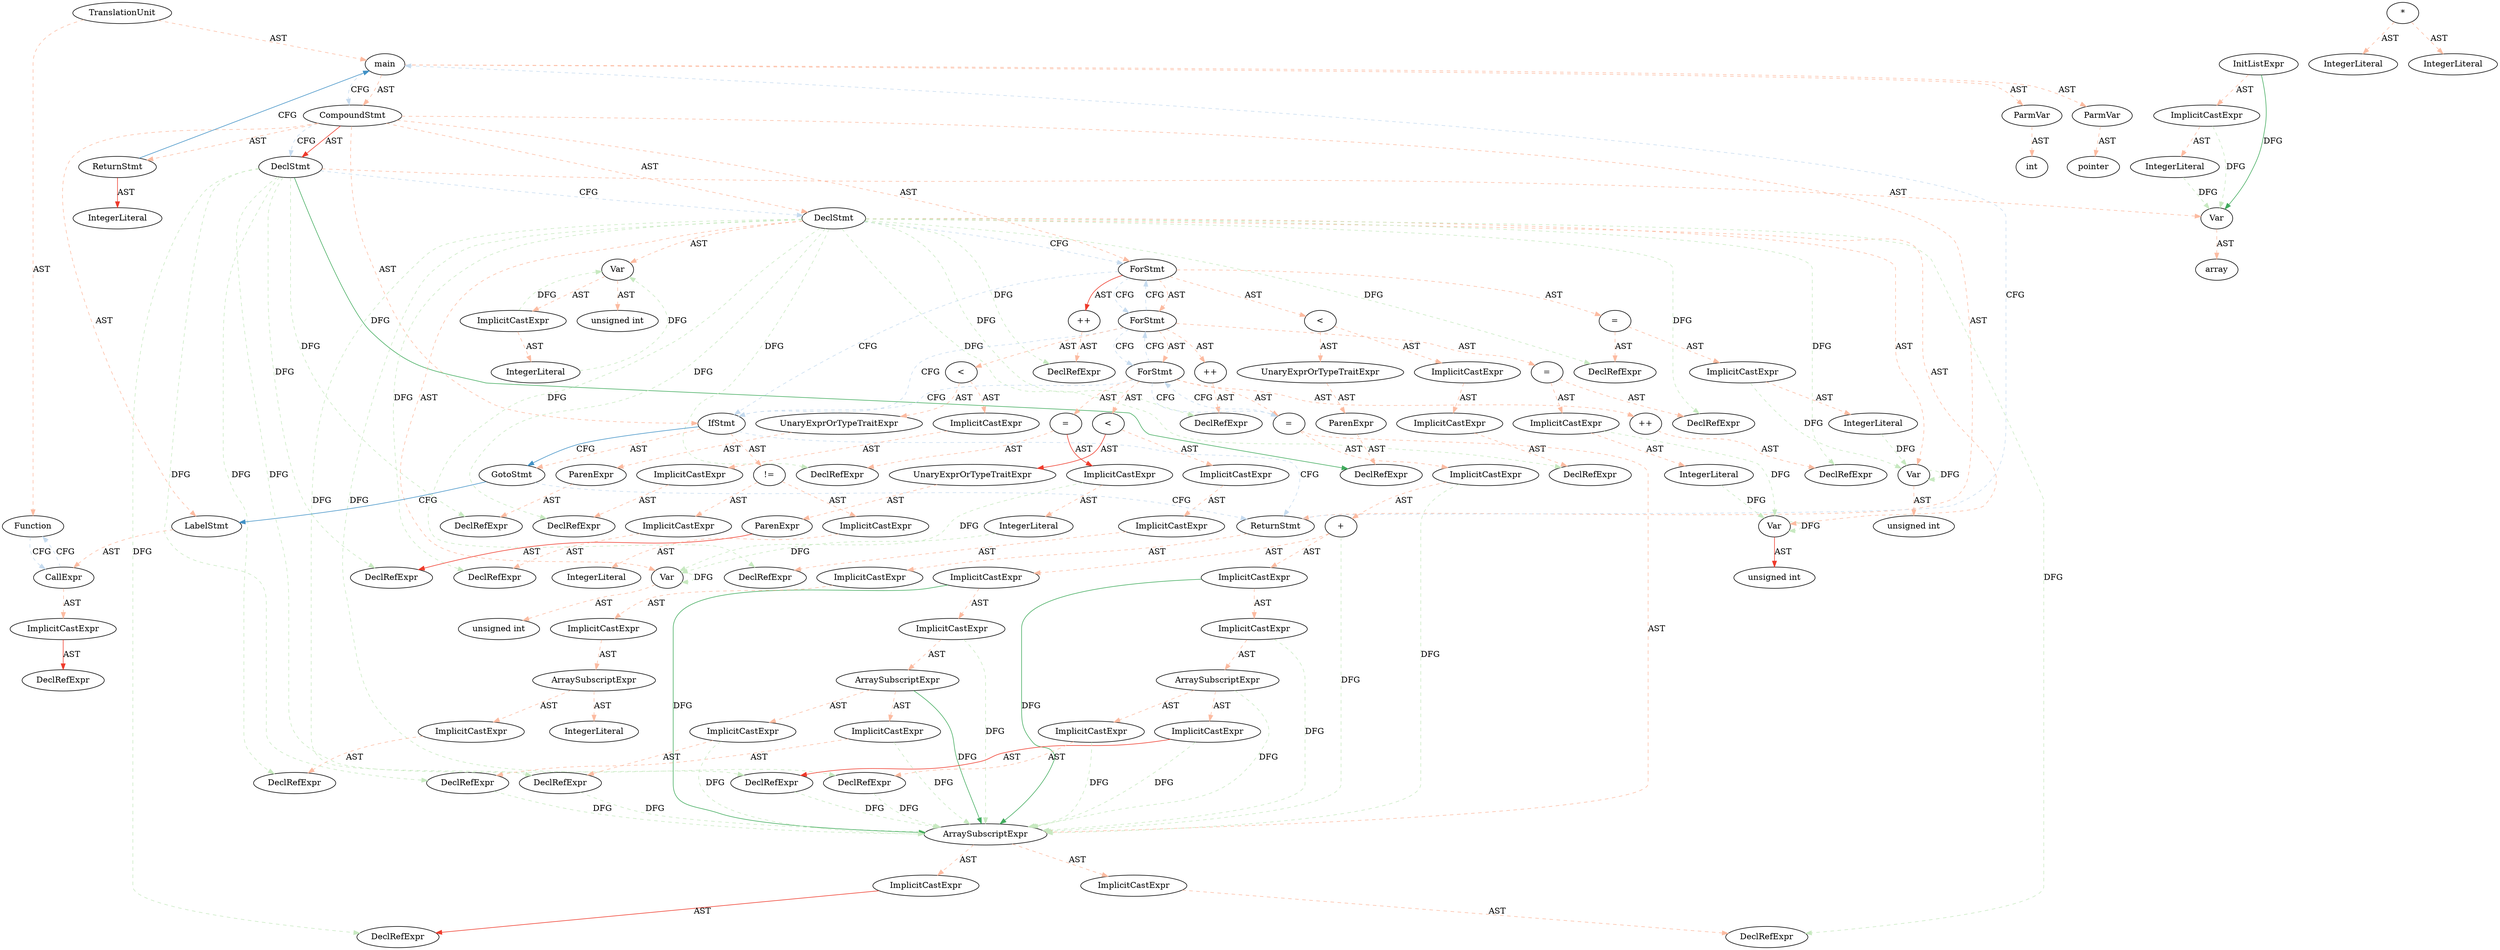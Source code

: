 digraph "" {
	node [label="\N"];
	0	[label=TranslationUnit];
	1	[label=Function];
	0 -> 1	[key=0,
		color=3,
		colorscheme=reds8,
		label=AST,
		style=dashed];
	2	[label=main];
	0 -> 2	[key=0,
		color=3,
		colorscheme=reds8,
		label=AST,
		style=dashed];
	107	[label=CallExpr];
	1 -> 107	[key=0,
		color=3,
		colorscheme=blues8,
		label=CFG,
		style=dashed];
	3	[label=ParmVar];
	2 -> 3	[key=0,
		color=3,
		colorscheme=reds8,
		label=AST,
		style=dashed];
	4	[label=ParmVar];
	2 -> 4	[key=0,
		color=3,
		colorscheme=reds8,
		label=AST,
		style=dashed];
	7	[label=CompoundStmt];
	2 -> 7	[key=0,
		color=3,
		colorscheme=reds8,
		label=AST,
		style=dashed];
	2 -> 7	[key=1,
		color=3,
		colorscheme=blues8,
		label=CFG,
		style=dashed];
	5	[label=int];
	3 -> 5	[key=0,
		color=3,
		colorscheme=reds8,
		label=AST,
		style=dashed];
	6	[label=pointer];
	4 -> 6	[key=0,
		color=3,
		colorscheme=reds8,
		label=AST,
		style=dashed];
	8	[label=DeclStmt];
	7 -> 8	[key=0,
		color=6,
		colorscheme=reds8,
		label=AST,
		style=solid];
	7 -> 8	[key=1,
		color=3,
		colorscheme=blues8,
		label=CFG,
		style=dashed];
	17	[label=DeclStmt];
	7 -> 17	[key=0,
		color=3,
		colorscheme=reds8,
		label=AST,
		style=dashed];
	28	[label=ForStmt];
	7 -> 28	[key=0,
		color=3,
		colorscheme=reds8,
		label=AST,
		style=dashed];
	92	[label=IfStmt];
	7 -> 92	[key=0,
		color=3,
		colorscheme=reds8,
		label=AST,
		style=dashed];
	99	[label=ReturnStmt];
	7 -> 99	[key=0,
		color=3,
		colorscheme=reds8,
		label=AST,
		style=dashed];
	106	[label=LabelStmt];
	7 -> 106	[key=0,
		color=3,
		colorscheme=reds8,
		label=AST,
		style=dashed];
	110	[label=ReturnStmt];
	7 -> 110	[key=0,
		color=3,
		colorscheme=reds8,
		label=AST,
		style=dashed];
	9	[label=Var];
	8 -> 9	[key=0,
		color=3,
		colorscheme=reds8,
		label=AST,
		style=dashed];
	8 -> 17	[key=0,
		color=3,
		colorscheme=blues8,
		label=CFG,
		style=dashed];
	39	[label=DeclRefExpr];
	8 -> 39	[key=0,
		color=6,
		colorscheme=greens8,
		label=DFG,
		style=solid];
	53	[label=DeclRefExpr];
	8 -> 53	[key=0,
		color=3,
		colorscheme=greens8,
		label=DFG,
		style=dashed];
	67	[label=DeclRefExpr];
	8 -> 67	[key=0,
		color=3,
		colorscheme=greens8,
		label=DFG,
		style=dashed];
	73	[label=DeclRefExpr];
	8 -> 73	[key=0,
		color=3,
		colorscheme=greens8,
		label=DFG,
		style=dashed];
	82	[label=DeclRefExpr];
	8 -> 82	[key=0,
		color=3,
		colorscheme=greens8,
		label=DFG,
		style=dashed];
	89	[label=DeclRefExpr];
	8 -> 89	[key=0,
		color=3,
		colorscheme=greens8,
		label=DFG,
		style=dashed];
	104	[label=DeclRefExpr];
	8 -> 104	[key=0,
		color=3,
		colorscheme=greens8,
		label=DFG,
		style=dashed];
	10	[label=array];
	9 -> 10	[key=0,
		color=3,
		colorscheme=reds8,
		label=AST,
		style=dashed];
	11	[label="*"];
	12	[label=IntegerLiteral];
	11 -> 12	[key=0,
		color=3,
		colorscheme=reds8,
		label=AST,
		style=dashed];
	13	[label=IntegerLiteral];
	11 -> 13	[key=0,
		color=3,
		colorscheme=reds8,
		label=AST,
		style=dashed];
	14	[label=InitListExpr];
	14 -> 9	[key=0,
		color=6,
		colorscheme=greens8,
		label=DFG,
		style=solid];
	15	[label=ImplicitCastExpr];
	14 -> 15	[key=0,
		color=3,
		colorscheme=reds8,
		label=AST,
		style=dashed];
	15 -> 9	[key=0,
		color=3,
		colorscheme=greens8,
		label=DFG,
		style=dashed];
	16	[label=IntegerLiteral];
	15 -> 16	[key=0,
		color=3,
		colorscheme=reds8,
		label=AST,
		style=dashed];
	16 -> 9	[key=0,
		color=3,
		colorscheme=greens8,
		label=DFG,
		style=dashed];
	18	[label=Var];
	17 -> 18	[key=0,
		color=3,
		colorscheme=reds8,
		label=AST,
		style=dashed];
	22	[label=Var];
	17 -> 22	[key=0,
		color=3,
		colorscheme=reds8,
		label=AST,
		style=dashed];
	24	[label=Var];
	17 -> 24	[key=0,
		color=3,
		colorscheme=reds8,
		label=AST,
		style=dashed];
	26	[label=Var];
	17 -> 26	[key=0,
		color=3,
		colorscheme=reds8,
		label=AST,
		style=dashed];
	17 -> 28	[key=0,
		color=3,
		colorscheme=blues8,
		label=CFG,
		style=dashed];
	30	[label=DeclRefExpr];
	17 -> 30	[key=0,
		color=3,
		colorscheme=greens8,
		label=DFG,
		style=dashed];
	36	[label=DeclRefExpr];
	17 -> 36	[key=0,
		color=3,
		colorscheme=greens8,
		label=DFG,
		style=dashed];
	41	[label=DeclRefExpr];
	17 -> 41	[key=0,
		color=3,
		colorscheme=greens8,
		label=DFG,
		style=dashed];
	44	[label=DeclRefExpr];
	17 -> 44	[key=0,
		color=3,
		colorscheme=greens8,
		label=DFG,
		style=dashed];
	50	[label=DeclRefExpr];
	17 -> 50	[key=0,
		color=3,
		colorscheme=greens8,
		label=DFG,
		style=dashed];
	55	[label=DeclRefExpr];
	17 -> 55	[key=0,
		color=3,
		colorscheme=greens8,
		label=DFG,
		style=dashed];
	58	[label=DeclRefExpr];
	17 -> 58	[key=0,
		color=3,
		colorscheme=greens8,
		label=DFG,
		style=dashed];
	64	[label=DeclRefExpr];
	17 -> 64	[key=0,
		color=3,
		colorscheme=greens8,
		label=DFG,
		style=dashed];
	69	[label=DeclRefExpr];
	17 -> 69	[key=0,
		color=3,
		colorscheme=greens8,
		label=DFG,
		style=dashed];
	75	[label=DeclRefExpr];
	17 -> 75	[key=0,
		color=3,
		colorscheme=greens8,
		label=DFG,
		style=dashed];
	84	[label=DeclRefExpr];
	17 -> 84	[key=0,
		color=3,
		colorscheme=greens8,
		label=DFG,
		style=dashed];
	91	[label=DeclRefExpr];
	17 -> 91	[key=0,
		color=3,
		colorscheme=greens8,
		label=DFG,
		style=dashed];
	95	[label=DeclRefExpr];
	17 -> 95	[key=0,
		color=3,
		colorscheme=greens8,
		label=DFG,
		style=dashed];
	19	[label="unsigned int"];
	18 -> 19	[key=0,
		color=3,
		colorscheme=reds8,
		label=AST,
		style=dashed];
	20	[label=ImplicitCastExpr];
	18 -> 20	[key=0,
		color=3,
		colorscheme=reds8,
		label=AST,
		style=dashed];
	20 -> 18	[key=0,
		color=3,
		colorscheme=greens8,
		label=DFG,
		style=dashed];
	21	[label=IntegerLiteral];
	20 -> 21	[key=0,
		color=3,
		colorscheme=reds8,
		label=AST,
		style=dashed];
	21 -> 18	[key=0,
		color=3,
		colorscheme=greens8,
		label=DFG,
		style=dashed];
	22 -> 22	[key=0,
		color=3,
		colorscheme=greens8,
		label=DFG,
		style=dashed];
	23	[label="unsigned int"];
	22 -> 23	[key=0,
		color=3,
		colorscheme=reds8,
		label=AST,
		style=dashed];
	24 -> 24	[key=0,
		color=3,
		colorscheme=greens8,
		label=DFG,
		style=dashed];
	25	[label="unsigned int"];
	24 -> 25	[key=0,
		color=6,
		colorscheme=reds8,
		label=AST,
		style=solid];
	26 -> 26	[key=0,
		color=3,
		colorscheme=greens8,
		label=DFG,
		style=dashed];
	27	[label="unsigned int"];
	26 -> 27	[key=0,
		color=3,
		colorscheme=reds8,
		label=AST,
		style=dashed];
	29	[label="="];
	28 -> 29	[key=0,
		color=3,
		colorscheme=reds8,
		label=AST,
		style=dashed];
	33	[label="<"];
	28 -> 33	[key=0,
		color=3,
		colorscheme=reds8,
		label=AST,
		style=dashed];
	40	[label="++"];
	28 -> 40	[key=0,
		color=6,
		colorscheme=reds8,
		label=AST,
		style=solid];
	42	[label=ForStmt];
	28 -> 42	[key=0,
		color=3,
		colorscheme=reds8,
		label=AST,
		style=dashed];
	28 -> 42	[key=1,
		color=3,
		colorscheme=blues8,
		label=CFG,
		style=dashed];
	28 -> 92	[key=0,
		color=3,
		colorscheme=blues8,
		label=CFG,
		style=dashed];
	29 -> 30	[key=0,
		color=3,
		colorscheme=reds8,
		label=AST,
		style=dashed];
	31	[label=ImplicitCastExpr];
	29 -> 31	[key=0,
		color=3,
		colorscheme=reds8,
		label=AST,
		style=dashed];
	31 -> 22	[key=0,
		color=3,
		colorscheme=greens8,
		label=DFG,
		style=dashed];
	32	[label=IntegerLiteral];
	31 -> 32	[key=0,
		color=3,
		colorscheme=reds8,
		label=AST,
		style=dashed];
	32 -> 22	[key=0,
		color=3,
		colorscheme=greens8,
		label=DFG,
		style=dashed];
	34	[label=ImplicitCastExpr];
	33 -> 34	[key=0,
		color=3,
		colorscheme=reds8,
		label=AST,
		style=dashed];
	37	[label=UnaryExprOrTypeTraitExpr];
	33 -> 37	[key=0,
		color=3,
		colorscheme=reds8,
		label=AST,
		style=dashed];
	35	[label=ImplicitCastExpr];
	34 -> 35	[key=0,
		color=3,
		colorscheme=reds8,
		label=AST,
		style=dashed];
	35 -> 36	[key=0,
		color=3,
		colorscheme=reds8,
		label=AST,
		style=dashed];
	38	[label=ParenExpr];
	37 -> 38	[key=0,
		color=3,
		colorscheme=reds8,
		label=AST,
		style=dashed];
	38 -> 39	[key=0,
		color=3,
		colorscheme=reds8,
		label=AST,
		style=dashed];
	40 -> 41	[key=0,
		color=3,
		colorscheme=reds8,
		label=AST,
		style=dashed];
	42 -> 28	[key=0,
		color=3,
		colorscheme=blues8,
		label=CFG,
		style=dashed];
	43	[label="="];
	42 -> 43	[key=0,
		color=3,
		colorscheme=reds8,
		label=AST,
		style=dashed];
	47	[label="<"];
	42 -> 47	[key=0,
		color=3,
		colorscheme=reds8,
		label=AST,
		style=dashed];
	54	[label="++"];
	42 -> 54	[key=0,
		color=3,
		colorscheme=reds8,
		label=AST,
		style=dashed];
	56	[label=ForStmt];
	42 -> 56	[key=0,
		color=3,
		colorscheme=reds8,
		label=AST,
		style=dashed];
	42 -> 56	[key=1,
		color=3,
		colorscheme=blues8,
		label=CFG,
		style=dashed];
	42 -> 92	[key=0,
		color=3,
		colorscheme=blues8,
		label=CFG,
		style=dashed];
	43 -> 44	[key=0,
		color=3,
		colorscheme=reds8,
		label=AST,
		style=dashed];
	45	[label=ImplicitCastExpr];
	43 -> 45	[key=0,
		color=3,
		colorscheme=reds8,
		label=AST,
		style=dashed];
	45 -> 24	[key=0,
		color=3,
		colorscheme=greens8,
		label=DFG,
		style=dashed];
	46	[label=IntegerLiteral];
	45 -> 46	[key=0,
		color=3,
		colorscheme=reds8,
		label=AST,
		style=dashed];
	46 -> 24	[key=0,
		color=3,
		colorscheme=greens8,
		label=DFG,
		style=dashed];
	48	[label=ImplicitCastExpr];
	47 -> 48	[key=0,
		color=3,
		colorscheme=reds8,
		label=AST,
		style=dashed];
	51	[label=UnaryExprOrTypeTraitExpr];
	47 -> 51	[key=0,
		color=3,
		colorscheme=reds8,
		label=AST,
		style=dashed];
	49	[label=ImplicitCastExpr];
	48 -> 49	[key=0,
		color=3,
		colorscheme=reds8,
		label=AST,
		style=dashed];
	49 -> 50	[key=0,
		color=3,
		colorscheme=reds8,
		label=AST,
		style=dashed];
	52	[label=ParenExpr];
	51 -> 52	[key=0,
		color=3,
		colorscheme=reds8,
		label=AST,
		style=dashed];
	52 -> 53	[key=0,
		color=3,
		colorscheme=reds8,
		label=AST,
		style=dashed];
	54 -> 55	[key=0,
		color=3,
		colorscheme=reds8,
		label=AST,
		style=dashed];
	56 -> 42	[key=0,
		color=3,
		colorscheme=blues8,
		label=CFG,
		style=dashed];
	57	[label="="];
	56 -> 57	[key=0,
		color=3,
		colorscheme=reds8,
		label=AST,
		style=dashed];
	61	[label="<"];
	56 -> 61	[key=0,
		color=3,
		colorscheme=reds8,
		label=AST,
		style=dashed];
	68	[label="++"];
	56 -> 68	[key=0,
		color=3,
		colorscheme=reds8,
		label=AST,
		style=dashed];
	70	[label="="];
	56 -> 70	[key=0,
		color=3,
		colorscheme=reds8,
		label=AST,
		style=dashed];
	56 -> 70	[key=1,
		color=3,
		colorscheme=blues8,
		label=CFG,
		style=dashed];
	56 -> 92	[key=0,
		color=3,
		colorscheme=blues8,
		label=CFG,
		style=dashed];
	57 -> 58	[key=0,
		color=3,
		colorscheme=reds8,
		label=AST,
		style=dashed];
	59	[label=ImplicitCastExpr];
	57 -> 59	[key=0,
		color=6,
		colorscheme=reds8,
		label=AST,
		style=solid];
	59 -> 26	[key=0,
		color=3,
		colorscheme=greens8,
		label=DFG,
		style=dashed];
	60	[label=IntegerLiteral];
	59 -> 60	[key=0,
		color=3,
		colorscheme=reds8,
		label=AST,
		style=dashed];
	60 -> 26	[key=0,
		color=3,
		colorscheme=greens8,
		label=DFG,
		style=dashed];
	62	[label=ImplicitCastExpr];
	61 -> 62	[key=0,
		color=3,
		colorscheme=reds8,
		label=AST,
		style=dashed];
	65	[label=UnaryExprOrTypeTraitExpr];
	61 -> 65	[key=0,
		color=6,
		colorscheme=reds8,
		label=AST,
		style=solid];
	63	[label=ImplicitCastExpr];
	62 -> 63	[key=0,
		color=3,
		colorscheme=reds8,
		label=AST,
		style=dashed];
	63 -> 64	[key=0,
		color=3,
		colorscheme=reds8,
		label=AST,
		style=dashed];
	66	[label=ParenExpr];
	65 -> 66	[key=0,
		color=3,
		colorscheme=reds8,
		label=AST,
		style=dashed];
	66 -> 67	[key=0,
		color=6,
		colorscheme=reds8,
		label=AST,
		style=solid];
	68 -> 69	[key=0,
		color=3,
		colorscheme=reds8,
		label=AST,
		style=dashed];
	70 -> 56	[key=0,
		color=3,
		colorscheme=blues8,
		label=CFG,
		style=dashed];
	71	[label=ArraySubscriptExpr];
	70 -> 71	[key=0,
		color=3,
		colorscheme=reds8,
		label=AST,
		style=dashed];
	76	[label=ImplicitCastExpr];
	70 -> 76	[key=0,
		color=3,
		colorscheme=reds8,
		label=AST,
		style=dashed];
	72	[label=ImplicitCastExpr];
	71 -> 72	[key=0,
		color=3,
		colorscheme=reds8,
		label=AST,
		style=dashed];
	74	[label=ImplicitCastExpr];
	71 -> 74	[key=0,
		color=3,
		colorscheme=reds8,
		label=AST,
		style=dashed];
	72 -> 73	[key=0,
		color=6,
		colorscheme=reds8,
		label=AST,
		style=solid];
	74 -> 75	[key=0,
		color=3,
		colorscheme=reds8,
		label=AST,
		style=dashed];
	76 -> 71	[key=0,
		color=3,
		colorscheme=greens8,
		label=DFG,
		style=dashed];
	77	[label="+"];
	76 -> 77	[key=0,
		color=3,
		colorscheme=reds8,
		label=AST,
		style=dashed];
	77 -> 71	[key=0,
		color=3,
		colorscheme=greens8,
		label=DFG,
		style=dashed];
	78	[label=ImplicitCastExpr];
	77 -> 78	[key=0,
		color=3,
		colorscheme=reds8,
		label=AST,
		style=dashed];
	85	[label=ImplicitCastExpr];
	77 -> 85	[key=0,
		color=3,
		colorscheme=reds8,
		label=AST,
		style=dashed];
	78 -> 71	[key=0,
		color=6,
		colorscheme=greens8,
		label=DFG,
		style=solid];
	79	[label=ImplicitCastExpr];
	78 -> 79	[key=0,
		color=3,
		colorscheme=reds8,
		label=AST,
		style=dashed];
	79 -> 71	[key=0,
		color=3,
		colorscheme=greens8,
		label=DFG,
		style=dashed];
	80	[label=ArraySubscriptExpr];
	79 -> 80	[key=0,
		color=3,
		colorscheme=reds8,
		label=AST,
		style=dashed];
	80 -> 71	[key=0,
		color=6,
		colorscheme=greens8,
		label=DFG,
		style=solid];
	81	[label=ImplicitCastExpr];
	80 -> 81	[key=0,
		color=3,
		colorscheme=reds8,
		label=AST,
		style=dashed];
	83	[label=ImplicitCastExpr];
	80 -> 83	[key=0,
		color=3,
		colorscheme=reds8,
		label=AST,
		style=dashed];
	81 -> 71	[key=0,
		color=3,
		colorscheme=greens8,
		label=DFG,
		style=dashed];
	81 -> 82	[key=0,
		color=3,
		colorscheme=reds8,
		label=AST,
		style=dashed];
	82 -> 71	[key=0,
		color=3,
		colorscheme=greens8,
		label=DFG,
		style=dashed];
	83 -> 71	[key=0,
		color=3,
		colorscheme=greens8,
		label=DFG,
		style=dashed];
	83 -> 84	[key=0,
		color=3,
		colorscheme=reds8,
		label=AST,
		style=dashed];
	84 -> 71	[key=0,
		color=3,
		colorscheme=greens8,
		label=DFG,
		style=dashed];
	85 -> 71	[key=0,
		color=6,
		colorscheme=greens8,
		label=DFG,
		style=solid];
	86	[label=ImplicitCastExpr];
	85 -> 86	[key=0,
		color=3,
		colorscheme=reds8,
		label=AST,
		style=dashed];
	86 -> 71	[key=0,
		color=3,
		colorscheme=greens8,
		label=DFG,
		style=dashed];
	87	[label=ArraySubscriptExpr];
	86 -> 87	[key=0,
		color=3,
		colorscheme=reds8,
		label=AST,
		style=dashed];
	87 -> 71	[key=0,
		color=3,
		colorscheme=greens8,
		label=DFG,
		style=dashed];
	88	[label=ImplicitCastExpr];
	87 -> 88	[key=0,
		color=3,
		colorscheme=reds8,
		label=AST,
		style=dashed];
	90	[label=ImplicitCastExpr];
	87 -> 90	[key=0,
		color=3,
		colorscheme=reds8,
		label=AST,
		style=dashed];
	88 -> 71	[key=0,
		color=3,
		colorscheme=greens8,
		label=DFG,
		style=dashed];
	88 -> 89	[key=0,
		color=6,
		colorscheme=reds8,
		label=AST,
		style=solid];
	89 -> 71	[key=0,
		color=3,
		colorscheme=greens8,
		label=DFG,
		style=dashed];
	90 -> 71	[key=0,
		color=3,
		colorscheme=greens8,
		label=DFG,
		style=dashed];
	90 -> 91	[key=0,
		color=3,
		colorscheme=reds8,
		label=AST,
		style=dashed];
	91 -> 71	[key=0,
		color=3,
		colorscheme=greens8,
		label=DFG,
		style=dashed];
	93	[label="!="];
	92 -> 93	[key=0,
		color=3,
		colorscheme=reds8,
		label=AST,
		style=dashed];
	98	[label=GotoStmt];
	92 -> 98	[key=0,
		color=3,
		colorscheme=reds8,
		label=AST,
		style=dashed];
	92 -> 98	[key=1,
		color=6,
		colorscheme=blues8,
		label=CFG,
		style=solid];
	92 -> 99	[key=0,
		color=3,
		colorscheme=blues8,
		label=CFG,
		style=dashed];
	94	[label=ImplicitCastExpr];
	93 -> 94	[key=0,
		color=3,
		colorscheme=reds8,
		label=AST,
		style=dashed];
	96	[label=ImplicitCastExpr];
	93 -> 96	[key=0,
		color=3,
		colorscheme=reds8,
		label=AST,
		style=dashed];
	94 -> 95	[key=0,
		color=3,
		colorscheme=reds8,
		label=AST,
		style=dashed];
	97	[label=IntegerLiteral];
	96 -> 97	[key=0,
		color=3,
		colorscheme=reds8,
		label=AST,
		style=dashed];
	98 -> 99	[key=0,
		color=3,
		colorscheme=blues8,
		label=CFG,
		style=dashed];
	98 -> 106	[key=0,
		color=6,
		colorscheme=blues8,
		label=CFG,
		style=solid];
	99 -> 2	[key=0,
		color=3,
		colorscheme=blues8,
		label=CFG,
		style=dashed];
	100	[label=ImplicitCastExpr];
	99 -> 100	[key=0,
		color=3,
		colorscheme=reds8,
		label=AST,
		style=dashed];
	101	[label=ImplicitCastExpr];
	100 -> 101	[key=0,
		color=3,
		colorscheme=reds8,
		label=AST,
		style=dashed];
	102	[label=ArraySubscriptExpr];
	101 -> 102	[key=0,
		color=3,
		colorscheme=reds8,
		label=AST,
		style=dashed];
	103	[label=ImplicitCastExpr];
	102 -> 103	[key=0,
		color=3,
		colorscheme=reds8,
		label=AST,
		style=dashed];
	105	[label=IntegerLiteral];
	102 -> 105	[key=0,
		color=3,
		colorscheme=reds8,
		label=AST,
		style=dashed];
	103 -> 104	[key=0,
		color=3,
		colorscheme=reds8,
		label=AST,
		style=dashed];
	106 -> 107	[key=0,
		color=3,
		colorscheme=reds8,
		label=AST,
		style=dashed];
	107 -> 1	[key=0,
		color=3,
		colorscheme=blues8,
		label=CFG,
		style=dashed];
	108	[label=ImplicitCastExpr];
	107 -> 108	[key=0,
		color=3,
		colorscheme=reds8,
		label=AST,
		style=dashed];
	109	[label=DeclRefExpr];
	108 -> 109	[key=0,
		color=6,
		colorscheme=reds8,
		label=AST,
		style=solid];
	110 -> 2	[key=0,
		color=6,
		colorscheme=blues8,
		label=CFG,
		style=solid];
	111	[label=IntegerLiteral];
	110 -> 111	[key=0,
		color=6,
		colorscheme=reds8,
		label=AST,
		style=solid];
}
